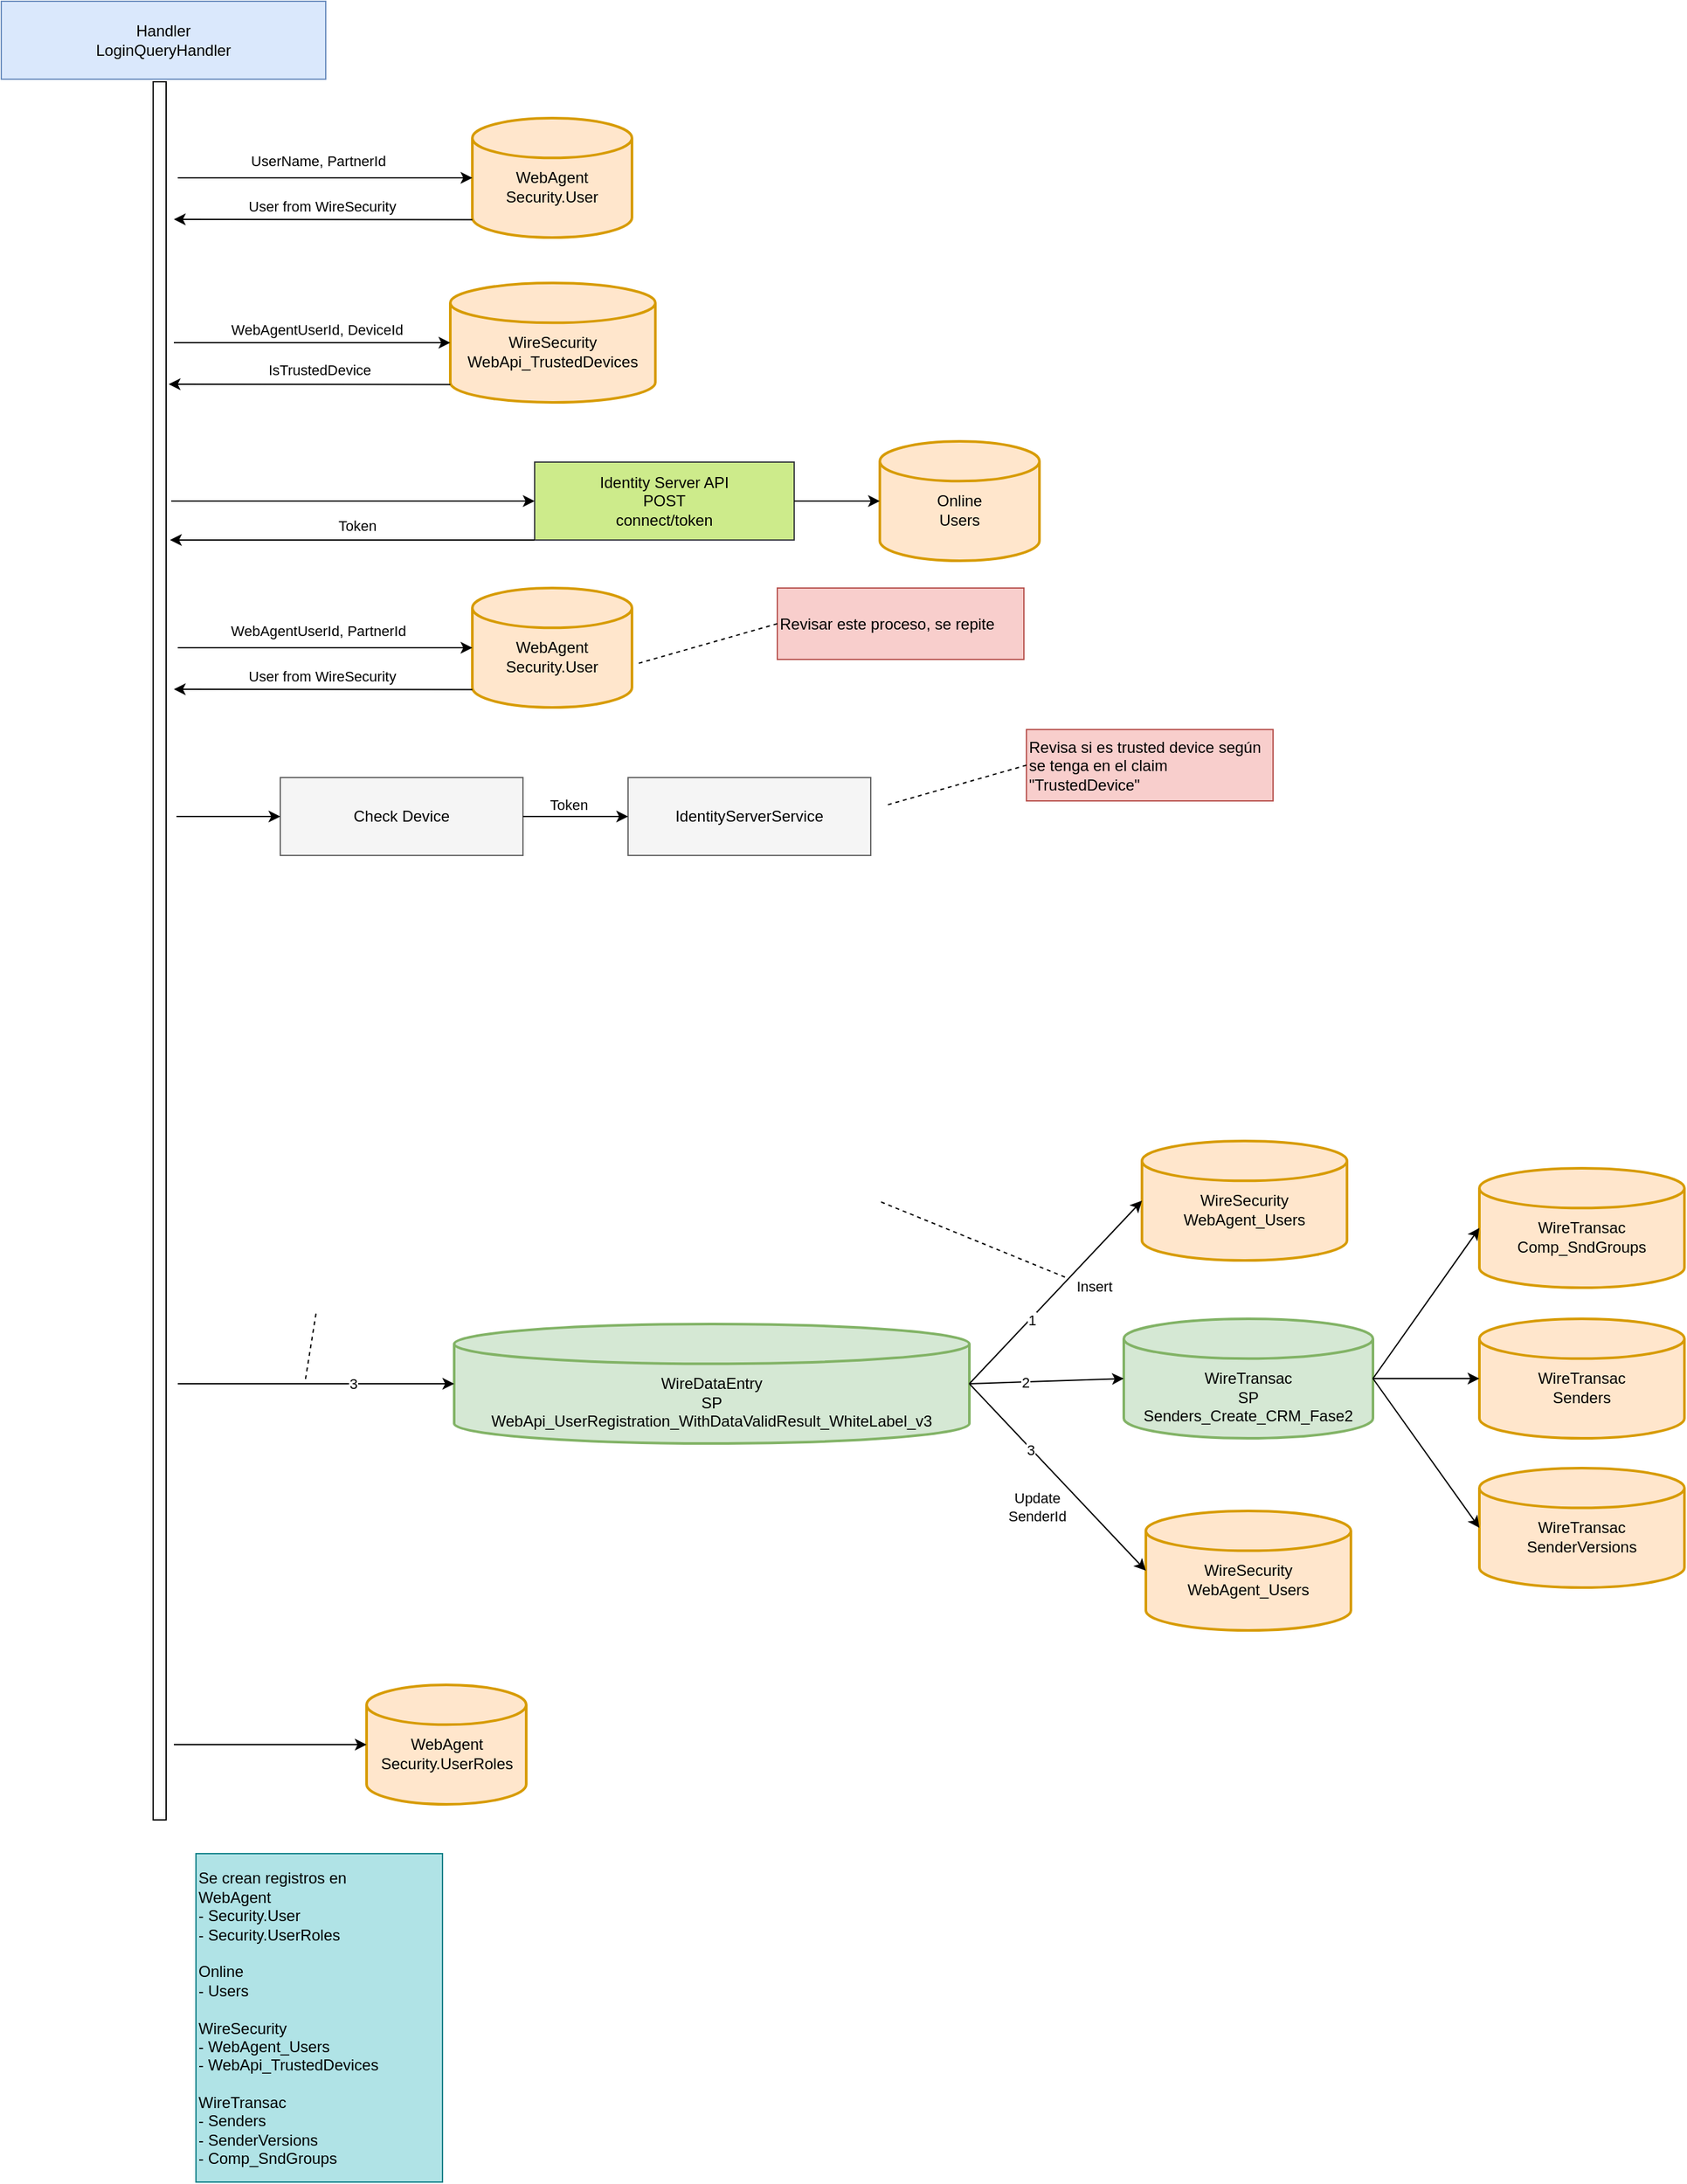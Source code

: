 <mxfile version="21.1.8" type="github">
  <diagram name="Page-1" id="efa7a0a1-bf9b-a30e-e6df-94a7791c09e9">
    <mxGraphModel dx="2286" dy="2390" grid="0" gridSize="10" guides="1" tooltips="1" connect="1" arrows="1" fold="1" page="0" pageScale="1" pageWidth="826" pageHeight="1169" background="none" math="0" shadow="0">
      <root>
        <mxCell id="0" />
        <mxCell id="1" parent="0" />
        <mxCell id="MLKeYVqBa8RRxU8ndWpH-114" value="&lt;br&gt;WebAgent&lt;br&gt;Security.User" style="strokeWidth=2;html=1;shape=mxgraph.flowchart.database;whiteSpace=wrap;fillColor=#ffe6cc;strokeColor=#d79b00;" parent="1" vertex="1">
          <mxGeometry x="13" y="-1286" width="123" height="92" as="geometry" />
        </mxCell>
        <mxCell id="MLKeYVqBa8RRxU8ndWpH-116" value="&lt;font color=&quot;#000000&quot;&gt;Identity Server API&lt;br&gt;POST&lt;br&gt;connect/token&lt;/font&gt;" style="rounded=0;whiteSpace=wrap;html=1;fillColor=#cdeb8b;strokeColor=#36393d;" parent="1" vertex="1">
          <mxGeometry x="61" y="-1021" width="200" height="60" as="geometry" />
        </mxCell>
        <mxCell id="MLKeYVqBa8RRxU8ndWpH-118" value="" style="endArrow=classic;html=1;rounded=0;entryX=0;entryY=0.5;entryDx=0;entryDy=0;" parent="1" target="MLKeYVqBa8RRxU8ndWpH-116" edge="1">
          <mxGeometry width="50" height="50" relative="1" as="geometry">
            <mxPoint x="-219" y="-991" as="sourcePoint" />
            <mxPoint x="105" y="-930" as="targetPoint" />
          </mxGeometry>
        </mxCell>
        <mxCell id="MLKeYVqBa8RRxU8ndWpH-119" value="&lt;br&gt;Online&lt;br&gt;Users" style="strokeWidth=2;html=1;shape=mxgraph.flowchart.database;whiteSpace=wrap;fillColor=#ffe6cc;strokeColor=#d79b00;" parent="1" vertex="1">
          <mxGeometry x="327" y="-1037" width="123" height="92" as="geometry" />
        </mxCell>
        <mxCell id="MLKeYVqBa8RRxU8ndWpH-120" value="&lt;br&gt;&lt;br&gt;WireDataEntry&lt;br&gt;SP&lt;br&gt;WebApi_UserRegistration_WithDataValidResult_WhiteLabel_v3" style="strokeWidth=2;html=1;shape=mxgraph.flowchart.database;whiteSpace=wrap;fillColor=#d5e8d4;strokeColor=#82b366;" parent="1" vertex="1">
          <mxGeometry x="-1" y="-357" width="397" height="92" as="geometry" />
        </mxCell>
        <mxCell id="MLKeYVqBa8RRxU8ndWpH-121" value="&lt;br&gt;WireSecurity&lt;br&gt;WebApi_TrustedDevices" style="strokeWidth=2;html=1;shape=mxgraph.flowchart.database;whiteSpace=wrap;fillColor=#ffe6cc;strokeColor=#d79b00;" parent="1" vertex="1">
          <mxGeometry x="-4" y="-1159" width="158" height="92" as="geometry" />
        </mxCell>
        <mxCell id="MLKeYVqBa8RRxU8ndWpH-122" value="&lt;br&gt;WebAgent&lt;br&gt;Security.UserRoles" style="strokeWidth=2;html=1;shape=mxgraph.flowchart.database;whiteSpace=wrap;fillColor=#ffe6cc;strokeColor=#d79b00;" parent="1" vertex="1">
          <mxGeometry x="-68.5" y="-79" width="123" height="92" as="geometry" />
        </mxCell>
        <mxCell id="MLKeYVqBa8RRxU8ndWpH-123" value="" style="endArrow=classic;html=1;rounded=0;entryX=0;entryY=0.5;entryDx=0;entryDy=0;entryPerimeter=0;exitX=1;exitY=0.5;exitDx=0;exitDy=0;" parent="1" source="MLKeYVqBa8RRxU8ndWpH-116" target="MLKeYVqBa8RRxU8ndWpH-119" edge="1">
          <mxGeometry width="50" height="50" relative="1" as="geometry">
            <mxPoint x="31" y="-1120" as="sourcePoint" />
            <mxPoint x="126" y="-1120" as="targetPoint" />
          </mxGeometry>
        </mxCell>
        <mxCell id="MLKeYVqBa8RRxU8ndWpH-124" value="" style="endArrow=classic;html=1;rounded=0;entryX=0;entryY=0.5;entryDx=0;entryDy=0;entryPerimeter=0;" parent="1" target="MLKeYVqBa8RRxU8ndWpH-114" edge="1">
          <mxGeometry width="50" height="50" relative="1" as="geometry">
            <mxPoint x="-214" y="-1240" as="sourcePoint" />
            <mxPoint x="-49" y="-1243" as="targetPoint" />
          </mxGeometry>
        </mxCell>
        <mxCell id="MUhubDVM9BwMi47_hHYt-114" value="UserName, PartnerId" style="edgeLabel;html=1;align=center;verticalAlign=middle;resizable=0;points=[];" parent="MLKeYVqBa8RRxU8ndWpH-124" vertex="1" connectable="0">
          <mxGeometry x="0.233" relative="1" as="geometry">
            <mxPoint x="-32" y="-13" as="offset" />
          </mxGeometry>
        </mxCell>
        <mxCell id="MUhubDVM9BwMi47_hHYt-118" value="" style="endArrow=classic;html=1;rounded=0;exitX=0;exitY=0.85;exitDx=0;exitDy=0;exitPerimeter=0;" parent="1" source="MLKeYVqBa8RRxU8ndWpH-114" edge="1">
          <mxGeometry width="50" height="50" relative="1" as="geometry">
            <mxPoint x="19" y="-1353" as="sourcePoint" />
            <mxPoint x="-217" y="-1208" as="targetPoint" />
          </mxGeometry>
        </mxCell>
        <mxCell id="MUhubDVM9BwMi47_hHYt-119" value="User from WireSecurity" style="edgeLabel;html=1;align=center;verticalAlign=middle;resizable=0;points=[];" parent="MUhubDVM9BwMi47_hHYt-118" vertex="1" connectable="0">
          <mxGeometry x="0.422" y="1" relative="1" as="geometry">
            <mxPoint x="47" y="-11" as="offset" />
          </mxGeometry>
        </mxCell>
        <mxCell id="MUhubDVM9BwMi47_hHYt-124" value="&lt;font color=&quot;#000000&quot;&gt;Handler&lt;br&gt;LoginQueryHandler&lt;br&gt;&lt;/font&gt;" style="rounded=0;whiteSpace=wrap;html=1;fillColor=#dae8fc;strokeColor=#6c8ebf;" parent="1" vertex="1">
          <mxGeometry x="-350" y="-1376" width="250" height="60" as="geometry" />
        </mxCell>
        <mxCell id="MUhubDVM9BwMi47_hHYt-125" value="" style="html=1;points=[];perimeter=orthogonalPerimeter;outlineConnect=0;targetShapes=umlLifeline;portConstraint=eastwest;newEdgeStyle={&quot;edgeStyle&quot;:&quot;elbowEdgeStyle&quot;,&quot;elbow&quot;:&quot;vertical&quot;,&quot;curved&quot;:0,&quot;rounded&quot;:0};" parent="1" vertex="1">
          <mxGeometry x="-233" y="-1314" width="10" height="1339" as="geometry" />
        </mxCell>
        <mxCell id="MUhubDVM9BwMi47_hHYt-127" value="" style="endArrow=classic;html=1;rounded=0;entryX=0;entryY=0.5;entryDx=0;entryDy=0;entryPerimeter=0;" parent="1" target="MLKeYVqBa8RRxU8ndWpH-120" edge="1">
          <mxGeometry width="50" height="50" relative="1" as="geometry">
            <mxPoint x="-214" y="-311" as="sourcePoint" />
            <mxPoint x="-13" y="-311.5" as="targetPoint" />
          </mxGeometry>
        </mxCell>
        <mxCell id="MUhubDVM9BwMi47_hHYt-128" value="3" style="edgeLabel;html=1;align=center;verticalAlign=middle;resizable=0;points=[];" parent="MUhubDVM9BwMi47_hHYt-127" vertex="1" connectable="0">
          <mxGeometry x="0.263" relative="1" as="geometry">
            <mxPoint as="offset" />
          </mxGeometry>
        </mxCell>
        <mxCell id="MUhubDVM9BwMi47_hHYt-130" value="" style="endArrow=none;dashed=1;html=1;rounded=0;exitX=0.5;exitY=1;exitDx=0;exitDy=0;" parent="1" edge="1">
          <mxGeometry width="50" height="50" relative="1" as="geometry">
            <mxPoint x="-107.5" y="-365" as="sourcePoint" />
            <mxPoint x="-116" y="-312" as="targetPoint" />
          </mxGeometry>
        </mxCell>
        <mxCell id="MUhubDVM9BwMi47_hHYt-131" value="&lt;br&gt;WireSecurity&lt;br&gt;WebAgent_Users" style="strokeWidth=2;html=1;shape=mxgraph.flowchart.database;whiteSpace=wrap;fillColor=#ffe6cc;strokeColor=#d79b00;" parent="1" vertex="1">
          <mxGeometry x="529" y="-498" width="158" height="92" as="geometry" />
        </mxCell>
        <mxCell id="MUhubDVM9BwMi47_hHYt-132" value="" style="endArrow=classic;html=1;rounded=0;exitX=1;exitY=0.5;exitDx=0;exitDy=0;exitPerimeter=0;entryX=0;entryY=0.5;entryDx=0;entryDy=0;entryPerimeter=0;" parent="1" source="MLKeYVqBa8RRxU8ndWpH-120" target="MUhubDVM9BwMi47_hHYt-131" edge="1">
          <mxGeometry width="50" height="50" relative="1" as="geometry">
            <mxPoint x="224" y="-462" as="sourcePoint" />
            <mxPoint x="779" y="-710" as="targetPoint" />
          </mxGeometry>
        </mxCell>
        <mxCell id="MUhubDVM9BwMi47_hHYt-144" value="Insert" style="edgeLabel;html=1;align=center;verticalAlign=middle;resizable=0;points=[];" parent="MUhubDVM9BwMi47_hHYt-132" vertex="1" connectable="0">
          <mxGeometry x="-0.227" y="-4" relative="1" as="geometry">
            <mxPoint x="41" y="-23" as="offset" />
          </mxGeometry>
        </mxCell>
        <mxCell id="MUhubDVM9BwMi47_hHYt-145" value="1" style="edgeLabel;html=1;align=center;verticalAlign=middle;resizable=0;points=[];" parent="MUhubDVM9BwMi47_hHYt-132" vertex="1" connectable="0">
          <mxGeometry x="-0.299" y="-1" relative="1" as="geometry">
            <mxPoint as="offset" />
          </mxGeometry>
        </mxCell>
        <mxCell id="MUhubDVM9BwMi47_hHYt-134" value="&lt;br&gt;&lt;br&gt;WireTransac&lt;br&gt;SP&lt;br&gt;Senders_Create_CRM_Fase2" style="strokeWidth=2;html=1;shape=mxgraph.flowchart.database;whiteSpace=wrap;fillColor=#d5e8d4;strokeColor=#82b366;" parent="1" vertex="1">
          <mxGeometry x="515" y="-361" width="192" height="92" as="geometry" />
        </mxCell>
        <mxCell id="MUhubDVM9BwMi47_hHYt-135" value="" style="endArrow=classic;html=1;rounded=0;exitX=1;exitY=0.5;exitDx=0;exitDy=0;exitPerimeter=0;entryX=0;entryY=0.5;entryDx=0;entryDy=0;entryPerimeter=0;" parent="1" source="MLKeYVqBa8RRxU8ndWpH-120" target="MUhubDVM9BwMi47_hHYt-134" edge="1">
          <mxGeometry width="50" height="50" relative="1" as="geometry">
            <mxPoint x="406" y="-301" as="sourcePoint" />
            <mxPoint x="539" y="-442" as="targetPoint" />
          </mxGeometry>
        </mxCell>
        <mxCell id="MUhubDVM9BwMi47_hHYt-146" value="2" style="edgeLabel;html=1;align=center;verticalAlign=middle;resizable=0;points=[];" parent="MUhubDVM9BwMi47_hHYt-135" vertex="1" connectable="0">
          <mxGeometry x="-0.307" relative="1" as="geometry">
            <mxPoint x="1" as="offset" />
          </mxGeometry>
        </mxCell>
        <mxCell id="MUhubDVM9BwMi47_hHYt-136" value="&lt;br&gt;WireTransac&lt;br&gt;Comp_SndGroups" style="strokeWidth=2;html=1;shape=mxgraph.flowchart.database;whiteSpace=wrap;fillColor=#ffe6cc;strokeColor=#d79b00;" parent="1" vertex="1">
          <mxGeometry x="789" y="-477" width="158" height="92" as="geometry" />
        </mxCell>
        <mxCell id="MUhubDVM9BwMi47_hHYt-137" value="" style="endArrow=classic;html=1;rounded=0;exitX=1;exitY=0.5;exitDx=0;exitDy=0;exitPerimeter=0;entryX=0;entryY=0.5;entryDx=0;entryDy=0;entryPerimeter=0;" parent="1" source="MUhubDVM9BwMi47_hHYt-134" target="MUhubDVM9BwMi47_hHYt-136" edge="1">
          <mxGeometry width="50" height="50" relative="1" as="geometry">
            <mxPoint x="483" y="-395" as="sourcePoint" />
            <mxPoint x="616" y="-536" as="targetPoint" />
          </mxGeometry>
        </mxCell>
        <mxCell id="MUhubDVM9BwMi47_hHYt-138" value="&lt;br&gt;WireTransac&lt;br&gt;Senders" style="strokeWidth=2;html=1;shape=mxgraph.flowchart.database;whiteSpace=wrap;fillColor=#ffe6cc;strokeColor=#d79b00;" parent="1" vertex="1">
          <mxGeometry x="789" y="-361" width="158" height="92" as="geometry" />
        </mxCell>
        <mxCell id="MUhubDVM9BwMi47_hHYt-139" value="" style="endArrow=classic;html=1;rounded=0;exitX=1;exitY=0.5;exitDx=0;exitDy=0;exitPerimeter=0;entryX=0;entryY=0.5;entryDx=0;entryDy=0;entryPerimeter=0;" parent="1" source="MUhubDVM9BwMi47_hHYt-134" target="MUhubDVM9BwMi47_hHYt-138" edge="1">
          <mxGeometry width="50" height="50" relative="1" as="geometry">
            <mxPoint x="717" y="-305" as="sourcePoint" />
            <mxPoint x="795" y="-420" as="targetPoint" />
          </mxGeometry>
        </mxCell>
        <mxCell id="MUhubDVM9BwMi47_hHYt-140" value="&lt;br&gt;WireTransac&lt;br&gt;SenderVersions" style="strokeWidth=2;html=1;shape=mxgraph.flowchart.database;whiteSpace=wrap;fillColor=#ffe6cc;strokeColor=#d79b00;" parent="1" vertex="1">
          <mxGeometry x="789" y="-246" width="158" height="92" as="geometry" />
        </mxCell>
        <mxCell id="MUhubDVM9BwMi47_hHYt-141" value="" style="endArrow=classic;html=1;rounded=0;exitX=1;exitY=0.5;exitDx=0;exitDy=0;exitPerimeter=0;entryX=0;entryY=0.5;entryDx=0;entryDy=0;entryPerimeter=0;" parent="1" source="MUhubDVM9BwMi47_hHYt-134" target="MUhubDVM9BwMi47_hHYt-140" edge="1">
          <mxGeometry width="50" height="50" relative="1" as="geometry">
            <mxPoint x="717" y="-305" as="sourcePoint" />
            <mxPoint x="793" y="-255" as="targetPoint" />
          </mxGeometry>
        </mxCell>
        <mxCell id="MUhubDVM9BwMi47_hHYt-143" value="" style="endArrow=none;dashed=1;html=1;rounded=0;exitX=0.5;exitY=1;exitDx=0;exitDy=0;" parent="1" edge="1">
          <mxGeometry width="50" height="50" relative="1" as="geometry">
            <mxPoint x="328" y="-451" as="sourcePoint" />
            <mxPoint x="470" y="-393" as="targetPoint" />
          </mxGeometry>
        </mxCell>
        <mxCell id="MUhubDVM9BwMi47_hHYt-147" value="&lt;br&gt;WireSecurity&lt;br&gt;WebAgent_Users" style="strokeWidth=2;html=1;shape=mxgraph.flowchart.database;whiteSpace=wrap;fillColor=#ffe6cc;strokeColor=#d79b00;" parent="1" vertex="1">
          <mxGeometry x="532" y="-213" width="158" height="92" as="geometry" />
        </mxCell>
        <mxCell id="MUhubDVM9BwMi47_hHYt-148" value="" style="endArrow=classic;html=1;rounded=0;exitX=1;exitY=0.5;exitDx=0;exitDy=0;exitPerimeter=0;entryX=0;entryY=0.5;entryDx=0;entryDy=0;entryPerimeter=0;" parent="1" source="MLKeYVqBa8RRxU8ndWpH-120" target="MUhubDVM9BwMi47_hHYt-147" edge="1">
          <mxGeometry width="50" height="50" relative="1" as="geometry">
            <mxPoint x="406" y="-301" as="sourcePoint" />
            <mxPoint x="539" y="-442" as="targetPoint" />
          </mxGeometry>
        </mxCell>
        <mxCell id="MUhubDVM9BwMi47_hHYt-149" value="Update&lt;br&gt;SenderId" style="edgeLabel;html=1;align=center;verticalAlign=middle;resizable=0;points=[];" parent="MUhubDVM9BwMi47_hHYt-148" vertex="1" connectable="0">
          <mxGeometry x="-0.227" y="-4" relative="1" as="geometry">
            <mxPoint x="2" y="36" as="offset" />
          </mxGeometry>
        </mxCell>
        <mxCell id="MUhubDVM9BwMi47_hHYt-150" value="3" style="edgeLabel;html=1;align=center;verticalAlign=middle;resizable=0;points=[];" parent="MUhubDVM9BwMi47_hHYt-148" vertex="1" connectable="0">
          <mxGeometry x="-0.299" y="-1" relative="1" as="geometry">
            <mxPoint as="offset" />
          </mxGeometry>
        </mxCell>
        <mxCell id="MUhubDVM9BwMi47_hHYt-154" value="" style="endArrow=classic;html=1;rounded=0;entryX=0;entryY=0.5;entryDx=0;entryDy=0;entryPerimeter=0;" parent="1" target="MLKeYVqBa8RRxU8ndWpH-121" edge="1">
          <mxGeometry width="50" height="50" relative="1" as="geometry">
            <mxPoint x="-217" y="-1113" as="sourcePoint" />
            <mxPoint x="91" y="-1256" as="targetPoint" />
          </mxGeometry>
        </mxCell>
        <mxCell id="sMybmjBBknjoh3TIYzj4-4" value="WebAgentUserId, DeviceId" style="edgeLabel;html=1;align=center;verticalAlign=middle;resizable=0;points=[];" vertex="1" connectable="0" parent="MUhubDVM9BwMi47_hHYt-154">
          <mxGeometry x="0.277" y="-1" relative="1" as="geometry">
            <mxPoint x="-26" y="-11" as="offset" />
          </mxGeometry>
        </mxCell>
        <mxCell id="MUhubDVM9BwMi47_hHYt-156" value="" style="endArrow=classic;html=1;rounded=0;entryX=0;entryY=0.5;entryDx=0;entryDy=0;entryPerimeter=0;" parent="1" target="MLKeYVqBa8RRxU8ndWpH-122" edge="1">
          <mxGeometry width="50" height="50" relative="1" as="geometry">
            <mxPoint x="-217" y="-33" as="sourcePoint" />
            <mxPoint x="-76" y="-148" as="targetPoint" />
          </mxGeometry>
        </mxCell>
        <mxCell id="MUhubDVM9BwMi47_hHYt-158" value="Se crean registros en&lt;br&gt;WebAgent&lt;br&gt;- Security.User&lt;br&gt;- Security.UserRoles&lt;br&gt;&lt;br&gt;Online&lt;br&gt;- Users&lt;br&gt;&lt;br&gt;WireSecurity&lt;br&gt;- WebAgent_Users&lt;br&gt;- WebApi_TrustedDevices&lt;br&gt;&lt;br&gt;WireTransac&lt;br&gt;- Senders&lt;br&gt;- SenderVersions&lt;br&gt;- Comp_SndGroups&lt;br&gt;" style="text;html=1;strokeColor=#0e8088;fillColor=#b0e3e6;align=left;verticalAlign=middle;whiteSpace=wrap;rounded=0;" parent="1" vertex="1">
          <mxGeometry x="-200" y="51" width="190" height="253" as="geometry" />
        </mxCell>
        <mxCell id="sMybmjBBknjoh3TIYzj4-2" value="" style="endArrow=classic;html=1;rounded=0;exitX=0;exitY=0.85;exitDx=0;exitDy=0;exitPerimeter=0;" edge="1" parent="1" source="MLKeYVqBa8RRxU8ndWpH-121">
          <mxGeometry width="50" height="50" relative="1" as="geometry">
            <mxPoint x="-14" y="-1079" as="sourcePoint" />
            <mxPoint x="-221" y="-1081" as="targetPoint" />
          </mxGeometry>
        </mxCell>
        <mxCell id="sMybmjBBknjoh3TIYzj4-5" value="IsTrustedDevice" style="edgeLabel;html=1;align=center;verticalAlign=middle;resizable=0;points=[];" vertex="1" connectable="0" parent="sMybmjBBknjoh3TIYzj4-2">
          <mxGeometry x="-0.263" y="-2" relative="1" as="geometry">
            <mxPoint x="-21" y="-9" as="offset" />
          </mxGeometry>
        </mxCell>
        <mxCell id="sMybmjBBknjoh3TIYzj4-6" value="&lt;br&gt;WebAgent&lt;br&gt;Security.User" style="strokeWidth=2;html=1;shape=mxgraph.flowchart.database;whiteSpace=wrap;fillColor=#ffe6cc;strokeColor=#d79b00;" vertex="1" parent="1">
          <mxGeometry x="13" y="-924" width="123" height="92" as="geometry" />
        </mxCell>
        <mxCell id="sMybmjBBknjoh3TIYzj4-7" value="" style="endArrow=classic;html=1;rounded=0;entryX=0;entryY=0.5;entryDx=0;entryDy=0;entryPerimeter=0;" edge="1" parent="1" target="sMybmjBBknjoh3TIYzj4-6">
          <mxGeometry width="50" height="50" relative="1" as="geometry">
            <mxPoint x="-214" y="-878" as="sourcePoint" />
            <mxPoint x="-49" y="-881" as="targetPoint" />
          </mxGeometry>
        </mxCell>
        <mxCell id="sMybmjBBknjoh3TIYzj4-8" value="WebAgentUserId, PartnerId" style="edgeLabel;html=1;align=center;verticalAlign=middle;resizable=0;points=[];" vertex="1" connectable="0" parent="sMybmjBBknjoh3TIYzj4-7">
          <mxGeometry x="0.233" relative="1" as="geometry">
            <mxPoint x="-32" y="-13" as="offset" />
          </mxGeometry>
        </mxCell>
        <mxCell id="sMybmjBBknjoh3TIYzj4-9" value="" style="endArrow=classic;html=1;rounded=0;exitX=0;exitY=0.85;exitDx=0;exitDy=0;exitPerimeter=0;" edge="1" parent="1" source="sMybmjBBknjoh3TIYzj4-6">
          <mxGeometry width="50" height="50" relative="1" as="geometry">
            <mxPoint x="19" y="-991" as="sourcePoint" />
            <mxPoint x="-217" y="-846" as="targetPoint" />
          </mxGeometry>
        </mxCell>
        <mxCell id="sMybmjBBknjoh3TIYzj4-10" value="User from WireSecurity" style="edgeLabel;html=1;align=center;verticalAlign=middle;resizable=0;points=[];" vertex="1" connectable="0" parent="sMybmjBBknjoh3TIYzj4-9">
          <mxGeometry x="0.422" y="1" relative="1" as="geometry">
            <mxPoint x="47" y="-11" as="offset" />
          </mxGeometry>
        </mxCell>
        <mxCell id="sMybmjBBknjoh3TIYzj4-11" value="Revisar este proceso, se repite" style="text;html=1;strokeColor=#b85450;fillColor=#f8cecc;align=left;verticalAlign=middle;whiteSpace=wrap;rounded=0;" vertex="1" parent="1">
          <mxGeometry x="248" y="-924" width="190" height="55" as="geometry" />
        </mxCell>
        <mxCell id="sMybmjBBknjoh3TIYzj4-12" value="" style="endArrow=none;dashed=1;html=1;rounded=0;exitX=0;exitY=0.5;exitDx=0;exitDy=0;" edge="1" parent="1" source="sMybmjBBknjoh3TIYzj4-11">
          <mxGeometry width="50" height="50" relative="1" as="geometry">
            <mxPoint x="172" y="-1029" as="sourcePoint" />
            <mxPoint x="141" y="-866" as="targetPoint" />
          </mxGeometry>
        </mxCell>
        <mxCell id="sMybmjBBknjoh3TIYzj4-13" value="&lt;font color=&quot;#000000&quot;&gt;Check Device&lt;br&gt;&lt;/font&gt;" style="rounded=0;whiteSpace=wrap;html=1;fillColor=#f5f5f5;strokeColor=#666666;fontColor=#333333;" vertex="1" parent="1">
          <mxGeometry x="-135" y="-778" width="187" height="60" as="geometry" />
        </mxCell>
        <mxCell id="sMybmjBBknjoh3TIYzj4-14" value="" style="endArrow=classic;html=1;rounded=0;entryX=0;entryY=0.5;entryDx=0;entryDy=0;" edge="1" parent="1" target="sMybmjBBknjoh3TIYzj4-13">
          <mxGeometry width="50" height="50" relative="1" as="geometry">
            <mxPoint x="-215" y="-748" as="sourcePoint" />
            <mxPoint x="-140" y="-748.5" as="targetPoint" />
          </mxGeometry>
        </mxCell>
        <mxCell id="sMybmjBBknjoh3TIYzj4-15" value="Revisa si es trusted device según se tenga en el claim &quot;TrustedDevice&quot;" style="text;html=1;strokeColor=#b85450;fillColor=#f8cecc;align=left;verticalAlign=middle;whiteSpace=wrap;rounded=0;" vertex="1" parent="1">
          <mxGeometry x="440" y="-815" width="190" height="55" as="geometry" />
        </mxCell>
        <mxCell id="sMybmjBBknjoh3TIYzj4-16" value="" style="endArrow=none;dashed=1;html=1;rounded=0;exitX=0;exitY=0.5;exitDx=0;exitDy=0;" edge="1" parent="1" source="sMybmjBBknjoh3TIYzj4-15">
          <mxGeometry width="50" height="50" relative="1" as="geometry">
            <mxPoint x="364" y="-920" as="sourcePoint" />
            <mxPoint x="333" y="-757" as="targetPoint" />
          </mxGeometry>
        </mxCell>
        <mxCell id="sMybmjBBknjoh3TIYzj4-17" value="&lt;font color=&quot;#000000&quot;&gt;IdentityServerService&lt;br&gt;&lt;/font&gt;" style="rounded=0;whiteSpace=wrap;html=1;fillColor=#f5f5f5;strokeColor=#666666;fontColor=#333333;" vertex="1" parent="1">
          <mxGeometry x="133" y="-778" width="187" height="60" as="geometry" />
        </mxCell>
        <mxCell id="sMybmjBBknjoh3TIYzj4-19" value="" style="endArrow=classic;html=1;rounded=0;entryX=0;entryY=0.5;entryDx=0;entryDy=0;exitX=1;exitY=0.5;exitDx=0;exitDy=0;" edge="1" parent="1" source="sMybmjBBknjoh3TIYzj4-13" target="sMybmjBBknjoh3TIYzj4-17">
          <mxGeometry width="50" height="50" relative="1" as="geometry">
            <mxPoint x="81" y="-776" as="sourcePoint" />
            <mxPoint x="-125" y="-738" as="targetPoint" />
          </mxGeometry>
        </mxCell>
        <mxCell id="sMybmjBBknjoh3TIYzj4-20" value="Token" style="edgeLabel;html=1;align=center;verticalAlign=middle;resizable=0;points=[];" vertex="1" connectable="0" parent="sMybmjBBknjoh3TIYzj4-19">
          <mxGeometry x="-0.457" y="-2" relative="1" as="geometry">
            <mxPoint x="13" y="-11" as="offset" />
          </mxGeometry>
        </mxCell>
        <mxCell id="sMybmjBBknjoh3TIYzj4-21" value="" style="endArrow=classic;html=1;rounded=0;exitX=0;exitY=1;exitDx=0;exitDy=0;" edge="1" parent="1" source="MLKeYVqBa8RRxU8ndWpH-116">
          <mxGeometry width="50" height="50" relative="1" as="geometry">
            <mxPoint x="6" y="-1071" as="sourcePoint" />
            <mxPoint x="-220" y="-961" as="targetPoint" />
          </mxGeometry>
        </mxCell>
        <mxCell id="sMybmjBBknjoh3TIYzj4-22" value="Token" style="edgeLabel;html=1;align=center;verticalAlign=middle;resizable=0;points=[];" vertex="1" connectable="0" parent="sMybmjBBknjoh3TIYzj4-21">
          <mxGeometry x="-0.263" y="-2" relative="1" as="geometry">
            <mxPoint x="-34" y="-9" as="offset" />
          </mxGeometry>
        </mxCell>
      </root>
    </mxGraphModel>
  </diagram>
</mxfile>
